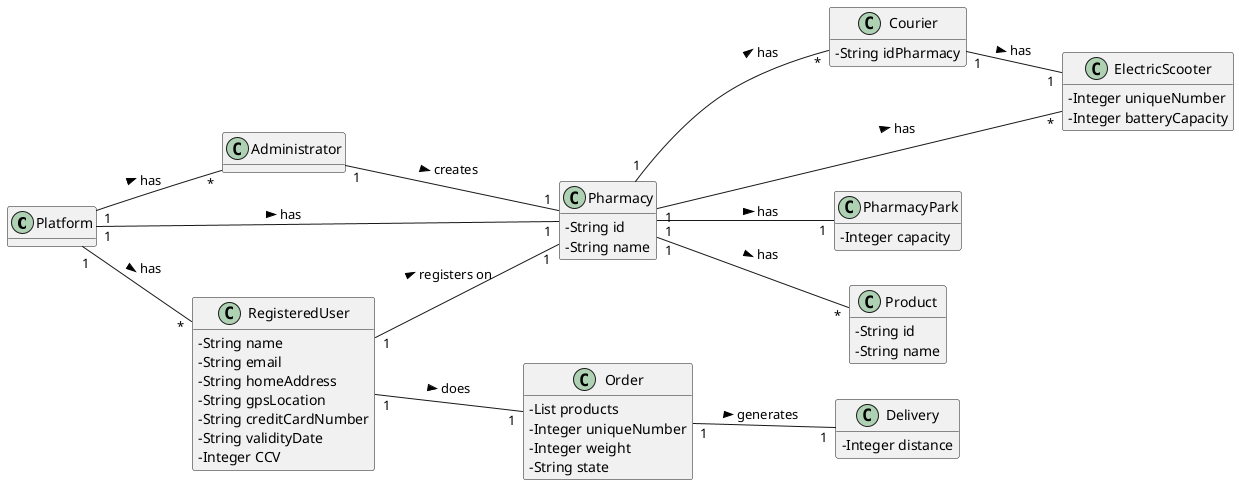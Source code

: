 @startuml
skinparam classAttributeIconSize 0
hide methods
left to right direction

class Platform {

}


class Administrator {

}

class Courier {
  -String idPharmacy
}

class ElectricScooter {
  -Integer uniqueNumber
  -Integer batteryCapacity

}

class Pharmacy {
  -String id
  -String name
}

class PharmacyPark {
  -Integer capacity

}

class RegisteredUser {
  -String name
  -String email
  -String homeAddress
  -String gpsLocation
  -String creditCardNumber
  -String validityDate
  -Integer CCV
}

class Product {
  -String id
  -String name
}

class Order {
    -List products
    -Integer uniqueNumber
    -Integer weight
    -String state
}

class Delivery {
    -Integer distance
}


Platform "1" -- "*" Administrator : has >

Platform "1" -- "*" RegisteredUser : has >


Platform "1" -- "1" Pharmacy : has >

Administrator "1" -- "1" Pharmacy : creates >

RegisteredUser "1" -- "1" Pharmacy : registers on >

RegisteredUser "1" -- "1" Order : does >

Order "1" -- "1" Delivery : generates >

Pharmacy "1" -- "1" PharmacyPark : has >

Pharmacy "1" -- "*" Courier : has >

Pharmacy "1" -- "*" Product : has >

Courier "1" -- "1" ElectricScooter : has >

Pharmacy "1" -- "*" ElectricScooter : has >



@enduml
